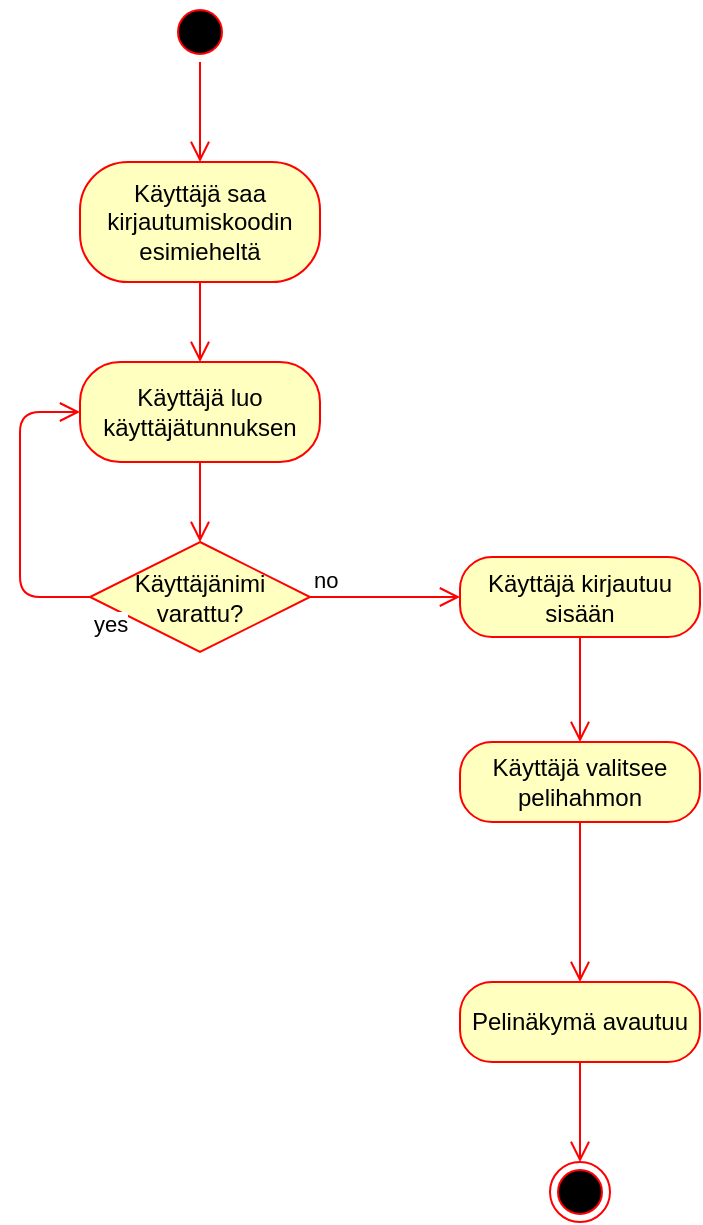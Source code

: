 <mxfile version="12.9.2" type="device"><diagram id="yYbrjgY_BQaK949X5mOF" name="Page-1"><mxGraphModel dx="782" dy="443" grid="1" gridSize="10" guides="1" tooltips="1" connect="1" arrows="1" fold="1" page="1" pageScale="1" pageWidth="850" pageHeight="1100" math="0" shadow="0"><root><mxCell id="0"/><mxCell id="1" parent="0"/><mxCell id="dIqqRLyq7Y5rCs4dWVEA-5" value="" style="edgeStyle=orthogonalEdgeStyle;html=1;verticalAlign=bottom;endArrow=open;endSize=8;strokeColor=#ff0000;" edge="1" parent="1"><mxGeometry relative="1" as="geometry"><mxPoint x="190" y="140" as="targetPoint"/><mxPoint x="190" y="140" as="sourcePoint"/></mxGeometry></mxCell><mxCell id="dIqqRLyq7Y5rCs4dWVEA-6" value="" style="ellipse;html=1;shape=startState;fillColor=#000000;strokeColor=#ff0000;" vertex="1" parent="1"><mxGeometry x="175" y="30" width="30" height="30" as="geometry"/></mxCell><mxCell id="dIqqRLyq7Y5rCs4dWVEA-7" value="" style="edgeStyle=orthogonalEdgeStyle;html=1;verticalAlign=bottom;endArrow=open;endSize=8;strokeColor=#ff0000;entryX=0.5;entryY=0;entryDx=0;entryDy=0;" edge="1" source="dIqqRLyq7Y5rCs4dWVEA-6" parent="1" target="dIqqRLyq7Y5rCs4dWVEA-8"><mxGeometry relative="1" as="geometry"><mxPoint x="190" y="140" as="targetPoint"/></mxGeometry></mxCell><mxCell id="dIqqRLyq7Y5rCs4dWVEA-8" value="Käyttäjä saa kirjautumiskoodin esimieheltä" style="rounded=1;whiteSpace=wrap;html=1;arcSize=40;fontColor=#000000;fillColor=#ffffc0;strokeColor=#ff0000;" vertex="1" parent="1"><mxGeometry x="130" y="110" width="120" height="60" as="geometry"/></mxCell><mxCell id="dIqqRLyq7Y5rCs4dWVEA-9" value="" style="edgeStyle=orthogonalEdgeStyle;html=1;verticalAlign=bottom;endArrow=open;endSize=8;strokeColor=#ff0000;entryX=0.5;entryY=0;entryDx=0;entryDy=0;" edge="1" source="dIqqRLyq7Y5rCs4dWVEA-8" parent="1" target="dIqqRLyq7Y5rCs4dWVEA-12"><mxGeometry relative="1" as="geometry"><mxPoint x="190" y="250" as="targetPoint"/></mxGeometry></mxCell><mxCell id="dIqqRLyq7Y5rCs4dWVEA-12" value="Käyttäjä luo käyttäjätunnuksen" style="rounded=1;whiteSpace=wrap;html=1;arcSize=40;fontColor=#000000;fillColor=#ffffc0;strokeColor=#ff0000;" vertex="1" parent="1"><mxGeometry x="130" y="210" width="120" height="50" as="geometry"/></mxCell><mxCell id="dIqqRLyq7Y5rCs4dWVEA-13" value="" style="edgeStyle=orthogonalEdgeStyle;html=1;verticalAlign=bottom;endArrow=open;endSize=8;strokeColor=#ff0000;entryX=0.5;entryY=0;entryDx=0;entryDy=0;" edge="1" source="dIqqRLyq7Y5rCs4dWVEA-12" parent="1" target="dIqqRLyq7Y5rCs4dWVEA-14"><mxGeometry relative="1" as="geometry"><mxPoint x="190" y="370" as="targetPoint"/></mxGeometry></mxCell><mxCell id="dIqqRLyq7Y5rCs4dWVEA-14" value="Käyttäjänimi varattu?" style="rhombus;whiteSpace=wrap;html=1;fillColor=#ffffc0;strokeColor=#ff0000;" vertex="1" parent="1"><mxGeometry x="135" y="300" width="110" height="55" as="geometry"/></mxCell><mxCell id="dIqqRLyq7Y5rCs4dWVEA-15" value="no" style="edgeStyle=orthogonalEdgeStyle;html=1;align=left;verticalAlign=bottom;endArrow=open;endSize=8;strokeColor=#ff0000;entryX=0;entryY=0.5;entryDx=0;entryDy=0;" edge="1" source="dIqqRLyq7Y5rCs4dWVEA-14" parent="1" target="dIqqRLyq7Y5rCs4dWVEA-17"><mxGeometry x="-1" relative="1" as="geometry"><mxPoint x="350" y="415" as="targetPoint"/></mxGeometry></mxCell><mxCell id="dIqqRLyq7Y5rCs4dWVEA-16" value="yes" style="edgeStyle=orthogonalEdgeStyle;html=1;align=left;verticalAlign=top;endArrow=open;endSize=8;strokeColor=#ff0000;entryX=0;entryY=0.5;entryDx=0;entryDy=0;exitX=0;exitY=0.5;exitDx=0;exitDy=0;" edge="1" source="dIqqRLyq7Y5rCs4dWVEA-14" parent="1" target="dIqqRLyq7Y5rCs4dWVEA-12"><mxGeometry x="-1" relative="1" as="geometry"><mxPoint x="210" y="495" as="targetPoint"/><Array as="points"><mxPoint x="100" y="328"/><mxPoint x="100" y="235"/></Array></mxGeometry></mxCell><mxCell id="dIqqRLyq7Y5rCs4dWVEA-17" value="Käyttäjä kirjautuu sisään" style="rounded=1;whiteSpace=wrap;html=1;arcSize=40;fontColor=#000000;fillColor=#ffffc0;strokeColor=#ff0000;" vertex="1" parent="1"><mxGeometry x="320" y="307.5" width="120" height="40" as="geometry"/></mxCell><mxCell id="dIqqRLyq7Y5rCs4dWVEA-18" value="" style="edgeStyle=orthogonalEdgeStyle;html=1;verticalAlign=bottom;endArrow=open;endSize=8;strokeColor=#ff0000;entryX=0.5;entryY=0;entryDx=0;entryDy=0;" edge="1" source="dIqqRLyq7Y5rCs4dWVEA-17" parent="1" target="dIqqRLyq7Y5rCs4dWVEA-19"><mxGeometry relative="1" as="geometry"><mxPoint x="380" y="420" as="targetPoint"/></mxGeometry></mxCell><mxCell id="dIqqRLyq7Y5rCs4dWVEA-19" value="Käyttäjä valitsee pelihahmon" style="rounded=1;whiteSpace=wrap;html=1;arcSize=40;fontColor=#000000;fillColor=#ffffc0;strokeColor=#ff0000;" vertex="1" parent="1"><mxGeometry x="320" y="400" width="120" height="40" as="geometry"/></mxCell><mxCell id="dIqqRLyq7Y5rCs4dWVEA-20" value="" style="edgeStyle=orthogonalEdgeStyle;html=1;verticalAlign=bottom;endArrow=open;endSize=8;strokeColor=#ff0000;entryX=0.5;entryY=0;entryDx=0;entryDy=0;" edge="1" source="dIqqRLyq7Y5rCs4dWVEA-19" parent="1" target="dIqqRLyq7Y5rCs4dWVEA-21"><mxGeometry relative="1" as="geometry"><mxPoint x="380" y="500" as="targetPoint"/></mxGeometry></mxCell><mxCell id="dIqqRLyq7Y5rCs4dWVEA-21" value="Pelinäkymä avautuu" style="rounded=1;whiteSpace=wrap;html=1;arcSize=40;fontColor=#000000;fillColor=#ffffc0;strokeColor=#ff0000;" vertex="1" parent="1"><mxGeometry x="320" y="520" width="120" height="40" as="geometry"/></mxCell><mxCell id="dIqqRLyq7Y5rCs4dWVEA-22" value="" style="edgeStyle=orthogonalEdgeStyle;html=1;verticalAlign=bottom;endArrow=open;endSize=8;strokeColor=#ff0000;entryX=0.5;entryY=0;entryDx=0;entryDy=0;" edge="1" source="dIqqRLyq7Y5rCs4dWVEA-21" parent="1" target="dIqqRLyq7Y5rCs4dWVEA-23"><mxGeometry relative="1" as="geometry"><mxPoint x="380" y="620" as="targetPoint"/></mxGeometry></mxCell><mxCell id="dIqqRLyq7Y5rCs4dWVEA-23" value="" style="ellipse;html=1;shape=endState;fillColor=#000000;strokeColor=#ff0000;" vertex="1" parent="1"><mxGeometry x="365" y="610" width="30" height="30" as="geometry"/></mxCell></root></mxGraphModel></diagram></mxfile>
